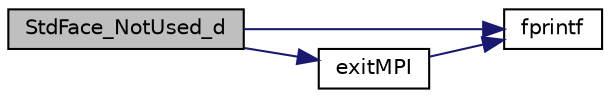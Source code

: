 digraph "StdFace_NotUsed_d"
{
 // INTERACTIVE_SVG=YES
  edge [fontname="Helvetica",fontsize="10",labelfontname="Helvetica",labelfontsize="10"];
  node [fontname="Helvetica",fontsize="10",shape=record];
  rankdir="LR";
  Node1 [label="StdFace_NotUsed_d",height=0.2,width=0.4,color="black", fillcolor="grey75", style="filled", fontcolor="black"];
  Node1 -> Node2 [color="midnightblue",fontsize="10",style="solid",fontname="Helvetica"];
  Node2 [label="fprintf",height=0.2,width=0.4,color="black", fillcolor="white", style="filled",URL="$xfreemem__large_8c.html#a5c1bb0da45eec945c4cc3233c7d8427e"];
  Node1 -> Node3 [color="midnightblue",fontsize="10",style="solid",fontname="Helvetica"];
  Node3 [label="exitMPI",height=0.2,width=0.4,color="black", fillcolor="white", style="filled",URL="$wrapper_m_p_i_8h.html#ae0504dbbe2857fc4f3c84ef0b7bc45ed"];
  Node3 -> Node2 [color="midnightblue",fontsize="10",style="solid",fontname="Helvetica"];
}
